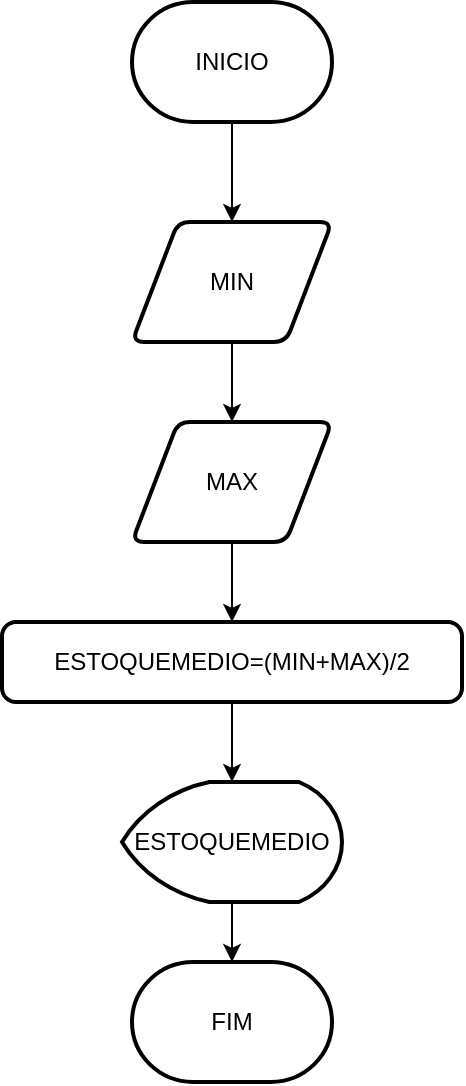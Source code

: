 <mxfile version="17.4.6" type="device"><diagram id="y7gaEdtQkrfvQkUdsO94" name="Page-1"><mxGraphModel dx="1102" dy="557" grid="1" gridSize="10" guides="1" tooltips="1" connect="1" arrows="1" fold="1" page="1" pageScale="1" pageWidth="827" pageHeight="1169" math="0" shadow="0"><root><mxCell id="0"/><mxCell id="1" parent="0"/><mxCell id="DiLSoWUu9zEK22IEe7AE-20" value="" style="edgeStyle=orthogonalEdgeStyle;rounded=0;orthogonalLoop=1;jettySize=auto;html=1;" edge="1" parent="1" source="DiLSoWUu9zEK22IEe7AE-16" target="DiLSoWUu9zEK22IEe7AE-18"><mxGeometry relative="1" as="geometry"><Array as="points"><mxPoint x="130" y="140"/><mxPoint x="130" y="140"/></Array></mxGeometry></mxCell><mxCell id="DiLSoWUu9zEK22IEe7AE-16" value="INICIO" style="strokeWidth=2;html=1;shape=mxgraph.flowchart.terminator;whiteSpace=wrap;" vertex="1" parent="1"><mxGeometry x="80" y="60" width="100" height="60" as="geometry"/></mxCell><mxCell id="DiLSoWUu9zEK22IEe7AE-23" style="edgeStyle=orthogonalEdgeStyle;rounded=0;orthogonalLoop=1;jettySize=auto;html=1;" edge="1" parent="1" source="DiLSoWUu9zEK22IEe7AE-18" target="DiLSoWUu9zEK22IEe7AE-19"><mxGeometry relative="1" as="geometry"/></mxCell><mxCell id="DiLSoWUu9zEK22IEe7AE-18" value="MIN&lt;br&gt;" style="shape=parallelogram;html=1;strokeWidth=2;perimeter=parallelogramPerimeter;whiteSpace=wrap;rounded=1;arcSize=12;size=0.23;" vertex="1" parent="1"><mxGeometry x="80" y="170" width="100" height="60" as="geometry"/></mxCell><mxCell id="DiLSoWUu9zEK22IEe7AE-26" value="" style="edgeStyle=orthogonalEdgeStyle;rounded=0;orthogonalLoop=1;jettySize=auto;html=1;" edge="1" parent="1" source="DiLSoWUu9zEK22IEe7AE-19" target="DiLSoWUu9zEK22IEe7AE-25"><mxGeometry relative="1" as="geometry"/></mxCell><mxCell id="DiLSoWUu9zEK22IEe7AE-19" value="MAX" style="shape=parallelogram;html=1;strokeWidth=2;perimeter=parallelogramPerimeter;whiteSpace=wrap;rounded=1;arcSize=12;size=0.23;" vertex="1" parent="1"><mxGeometry x="80" y="270" width="100" height="60" as="geometry"/></mxCell><mxCell id="DiLSoWUu9zEK22IEe7AE-29" value="" style="edgeStyle=orthogonalEdgeStyle;rounded=0;orthogonalLoop=1;jettySize=auto;html=1;" edge="1" parent="1" source="DiLSoWUu9zEK22IEe7AE-25" target="DiLSoWUu9zEK22IEe7AE-28"><mxGeometry relative="1" as="geometry"/></mxCell><mxCell id="DiLSoWUu9zEK22IEe7AE-25" value="ESTOQUEMEDIO=(MIN+MAX)/2" style="rounded=1;whiteSpace=wrap;html=1;absoluteArcSize=1;arcSize=14;strokeWidth=2;" vertex="1" parent="1"><mxGeometry x="15" y="370" width="230" height="40" as="geometry"/></mxCell><mxCell id="DiLSoWUu9zEK22IEe7AE-31" value="" style="edgeStyle=orthogonalEdgeStyle;rounded=0;orthogonalLoop=1;jettySize=auto;html=1;" edge="1" parent="1" source="DiLSoWUu9zEK22IEe7AE-28" target="DiLSoWUu9zEK22IEe7AE-30"><mxGeometry relative="1" as="geometry"/></mxCell><mxCell id="DiLSoWUu9zEK22IEe7AE-28" value="ESTOQUEMEDIO" style="strokeWidth=2;html=1;shape=mxgraph.flowchart.display;whiteSpace=wrap;" vertex="1" parent="1"><mxGeometry x="75" y="450" width="110" height="60" as="geometry"/></mxCell><mxCell id="DiLSoWUu9zEK22IEe7AE-30" value="FIM" style="strokeWidth=2;html=1;shape=mxgraph.flowchart.terminator;whiteSpace=wrap;" vertex="1" parent="1"><mxGeometry x="80" y="540" width="100" height="60" as="geometry"/></mxCell></root></mxGraphModel></diagram></mxfile>